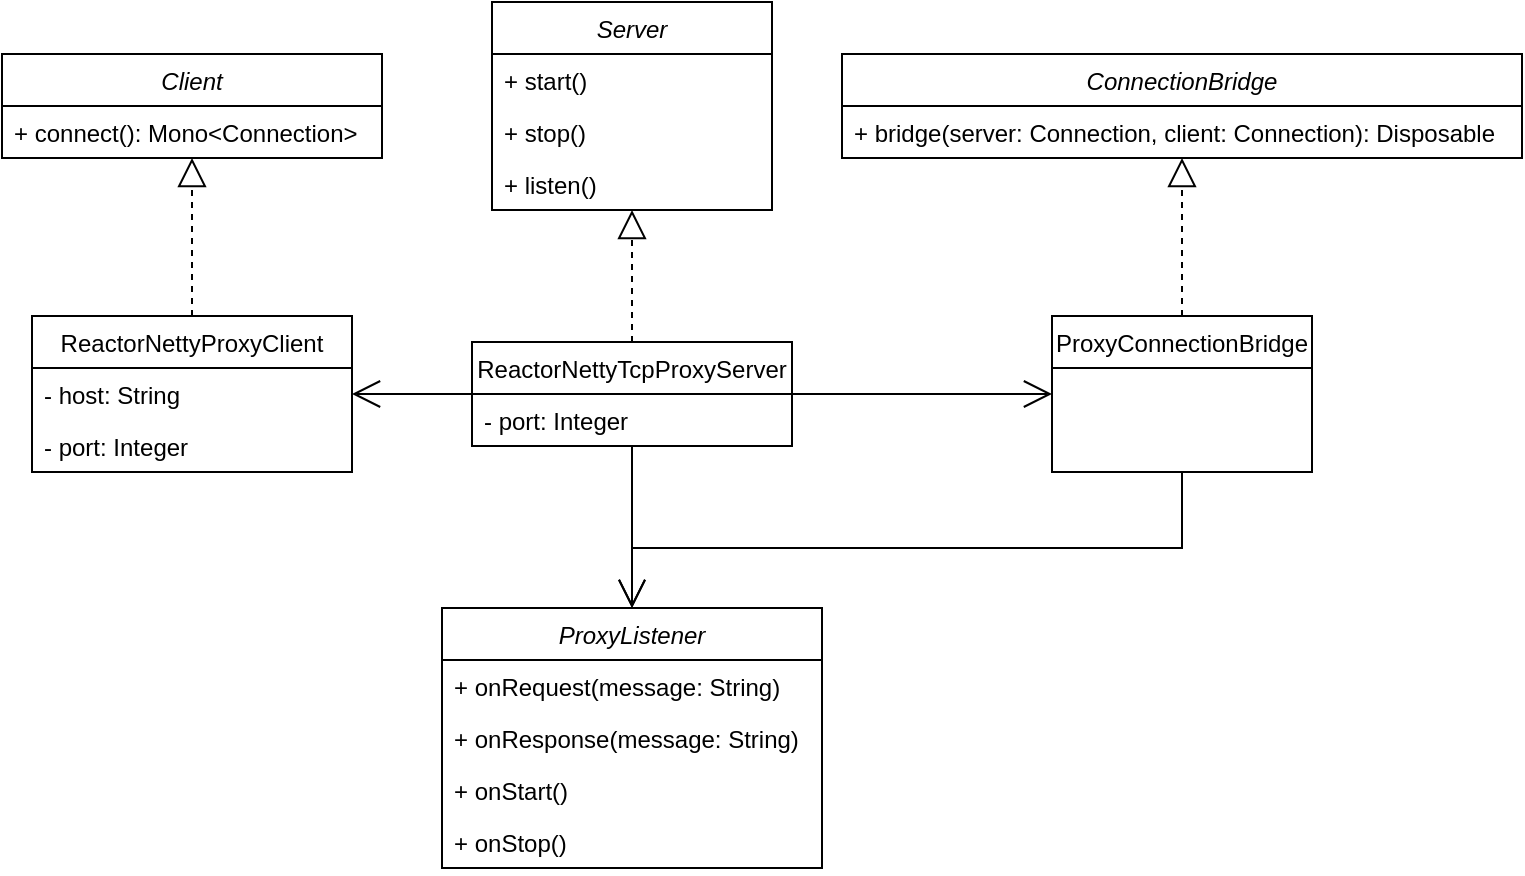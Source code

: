 <mxfile version="21.0.2" type="device"><diagram id="HoJDLB2j0OTBAac1xST1" name="Page-1"><mxGraphModel dx="1434" dy="796" grid="1" gridSize="10" guides="1" tooltips="1" connect="1" arrows="1" fold="1" page="1" pageScale="1" pageWidth="850" pageHeight="1100" math="0" shadow="0"><root><mxCell id="0"/><mxCell id="1" parent="0"/><mxCell id="egUQzVDGQwFARE-wN03t-1" value="Server" style="swimlane;fontStyle=2;childLayout=stackLayout;horizontal=1;startSize=26;fillColor=none;horizontalStack=0;resizeParent=1;resizeParentMax=0;resizeLast=0;collapsible=1;marginBottom=0;" parent="1" vertex="1"><mxGeometry x="285" y="200" width="140" height="104" as="geometry"/></mxCell><mxCell id="egUQzVDGQwFARE-wN03t-2" value="+ start()" style="text;strokeColor=none;fillColor=none;align=left;verticalAlign=top;spacingLeft=4;spacingRight=4;overflow=hidden;rotatable=0;points=[[0,0.5],[1,0.5]];portConstraint=eastwest;" parent="egUQzVDGQwFARE-wN03t-1" vertex="1"><mxGeometry y="26" width="140" height="26" as="geometry"/></mxCell><mxCell id="egUQzVDGQwFARE-wN03t-3" value="+ stop()" style="text;strokeColor=none;fillColor=none;align=left;verticalAlign=top;spacingLeft=4;spacingRight=4;overflow=hidden;rotatable=0;points=[[0,0.5],[1,0.5]];portConstraint=eastwest;" parent="egUQzVDGQwFARE-wN03t-1" vertex="1"><mxGeometry y="52" width="140" height="26" as="geometry"/></mxCell><mxCell id="egUQzVDGQwFARE-wN03t-41" value="+ listen()" style="text;strokeColor=none;fillColor=none;align=left;verticalAlign=top;spacingLeft=4;spacingRight=4;overflow=hidden;rotatable=0;points=[[0,0.5],[1,0.5]];portConstraint=eastwest;" parent="egUQzVDGQwFARE-wN03t-1" vertex="1"><mxGeometry y="78" width="140" height="26" as="geometry"/></mxCell><mxCell id="egUQzVDGQwFARE-wN03t-6" value="ReactorNettyTcpProxyServer" style="swimlane;fontStyle=0;childLayout=stackLayout;horizontal=1;startSize=26;fillColor=none;horizontalStack=0;resizeParent=1;resizeParentMax=0;resizeLast=0;collapsible=1;marginBottom=0;" parent="1" vertex="1"><mxGeometry x="275" y="370" width="160" height="52" as="geometry"/></mxCell><mxCell id="egUQzVDGQwFARE-wN03t-34" value="- port: Integer" style="text;strokeColor=none;fillColor=none;align=left;verticalAlign=top;spacingLeft=4;spacingRight=4;overflow=hidden;rotatable=0;points=[[0,0.5],[1,0.5]];portConstraint=eastwest;" parent="egUQzVDGQwFARE-wN03t-6" vertex="1"><mxGeometry y="26" width="160" height="26" as="geometry"/></mxCell><mxCell id="egUQzVDGQwFARE-wN03t-10" value="" style="endArrow=block;dashed=1;endFill=0;endSize=12;html=1;rounded=0;exitX=0.5;exitY=0;exitDx=0;exitDy=0;entryX=0.5;entryY=1;entryDx=0;entryDy=0;" parent="1" source="egUQzVDGQwFARE-wN03t-6" target="egUQzVDGQwFARE-wN03t-1" edge="1"><mxGeometry width="160" relative="1" as="geometry"><mxPoint x="535" y="263" as="sourcePoint"/><mxPoint x="355" y="303" as="targetPoint"/></mxGeometry></mxCell><mxCell id="egUQzVDGQwFARE-wN03t-11" value="ProxyConnectionBridge" style="swimlane;fontStyle=0;childLayout=stackLayout;horizontal=1;startSize=26;fillColor=none;horizontalStack=0;resizeParent=1;resizeParentMax=0;resizeLast=0;collapsible=1;marginBottom=0;" parent="1" vertex="1"><mxGeometry x="565" y="357" width="130" height="78" as="geometry"/></mxCell><mxCell id="egUQzVDGQwFARE-wN03t-12" value="" style="endArrow=open;endFill=1;endSize=12;html=1;rounded=0;exitX=1;exitY=0.5;exitDx=0;exitDy=0;entryX=0;entryY=0.5;entryDx=0;entryDy=0;" parent="1" source="egUQzVDGQwFARE-wN03t-6" target="egUQzVDGQwFARE-wN03t-11" edge="1"><mxGeometry width="160" relative="1" as="geometry"><mxPoint x="535" y="263" as="sourcePoint"/><mxPoint x="515" y="402" as="targetPoint"/></mxGeometry></mxCell><mxCell id="egUQzVDGQwFARE-wN03t-13" value="ConnectionBridge" style="swimlane;fontStyle=2;childLayout=stackLayout;horizontal=1;startSize=26;fillColor=none;horizontalStack=0;resizeParent=1;resizeParentMax=0;resizeLast=0;collapsible=1;marginBottom=0;" parent="1" vertex="1"><mxGeometry x="460" y="226" width="340" height="52" as="geometry"/></mxCell><mxCell id="egUQzVDGQwFARE-wN03t-14" value="+ bridge(server: Connection, client: Connection): Disposable" style="text;strokeColor=none;fillColor=none;align=left;verticalAlign=top;spacingLeft=4;spacingRight=4;overflow=hidden;rotatable=0;points=[[0,0.5],[1,0.5]];portConstraint=eastwest;" parent="egUQzVDGQwFARE-wN03t-13" vertex="1"><mxGeometry y="26" width="340" height="26" as="geometry"/></mxCell><mxCell id="egUQzVDGQwFARE-wN03t-28" value="ProxyListener" style="swimlane;fontStyle=2;childLayout=stackLayout;horizontal=1;startSize=26;fillColor=none;horizontalStack=0;resizeParent=1;resizeParentMax=0;resizeLast=0;collapsible=1;marginBottom=0;" parent="1" vertex="1"><mxGeometry x="260" y="503" width="190" height="130" as="geometry"/></mxCell><mxCell id="egUQzVDGQwFARE-wN03t-31" value="+ onRequest(message: String)" style="text;strokeColor=none;fillColor=none;align=left;verticalAlign=top;spacingLeft=4;spacingRight=4;overflow=hidden;rotatable=0;points=[[0,0.5],[1,0.5]];portConstraint=eastwest;" parent="egUQzVDGQwFARE-wN03t-28" vertex="1"><mxGeometry y="26" width="190" height="26" as="geometry"/></mxCell><mxCell id="egUQzVDGQwFARE-wN03t-32" value="+ onResponse(message: String)" style="text;strokeColor=none;fillColor=none;align=left;verticalAlign=top;spacingLeft=4;spacingRight=4;overflow=hidden;rotatable=0;points=[[0,0.5],[1,0.5]];portConstraint=eastwest;" parent="egUQzVDGQwFARE-wN03t-28" vertex="1"><mxGeometry y="52" width="190" height="26" as="geometry"/></mxCell><mxCell id="egUQzVDGQwFARE-wN03t-29" value="+ onStart()" style="text;strokeColor=none;fillColor=none;align=left;verticalAlign=top;spacingLeft=4;spacingRight=4;overflow=hidden;rotatable=0;points=[[0,0.5],[1,0.5]];portConstraint=eastwest;" parent="egUQzVDGQwFARE-wN03t-28" vertex="1"><mxGeometry y="78" width="190" height="26" as="geometry"/></mxCell><mxCell id="egUQzVDGQwFARE-wN03t-30" value="+ onStop()" style="text;strokeColor=none;fillColor=none;align=left;verticalAlign=top;spacingLeft=4;spacingRight=4;overflow=hidden;rotatable=0;points=[[0,0.5],[1,0.5]];portConstraint=eastwest;" parent="egUQzVDGQwFARE-wN03t-28" vertex="1"><mxGeometry y="104" width="190" height="26" as="geometry"/></mxCell><mxCell id="egUQzVDGQwFARE-wN03t-37" value="" style="endArrow=open;endFill=1;endSize=12;html=1;rounded=0;entryX=0.5;entryY=0;entryDx=0;entryDy=0;exitX=0.5;exitY=1;exitDx=0;exitDy=0;edgeStyle=orthogonalEdgeStyle;" parent="1" source="egUQzVDGQwFARE-wN03t-6" target="egUQzVDGQwFARE-wN03t-28" edge="1"><mxGeometry width="160" relative="1" as="geometry"><mxPoint x="265" y="463" as="sourcePoint"/><mxPoint x="365" y="643" as="targetPoint"/><Array as="points"><mxPoint x="355" y="483"/><mxPoint x="355" y="483"/></Array></mxGeometry></mxCell><mxCell id="egUQzVDGQwFARE-wN03t-44" value="" style="endArrow=open;endSize=12;html=1;rounded=0;entryX=0.5;entryY=0;entryDx=0;entryDy=0;edgeStyle=orthogonalEdgeStyle;exitX=0.5;exitY=1;exitDx=0;exitDy=0;" parent="1" source="egUQzVDGQwFARE-wN03t-11" target="egUQzVDGQwFARE-wN03t-28" edge="1"><mxGeometry width="160" relative="1" as="geometry"><mxPoint x="665" y="441" as="sourcePoint"/><mxPoint x="755" y="503" as="targetPoint"/><Array as="points"><mxPoint x="630" y="473"/><mxPoint x="355" y="473"/></Array></mxGeometry></mxCell><mxCell id="egUQzVDGQwFARE-wN03t-56" value="" style="endArrow=block;dashed=1;endFill=0;endSize=12;html=1;rounded=0;jumpStyle=arc;exitX=0.5;exitY=0;exitDx=0;exitDy=0;entryX=0.5;entryY=1;entryDx=0;entryDy=0;" parent="1" source="egUQzVDGQwFARE-wN03t-11" target="egUQzVDGQwFARE-wN03t-13" edge="1"><mxGeometry width="160" relative="1" as="geometry"><mxPoint x="495" y="373" as="sourcePoint"/><mxPoint x="670" y="293" as="targetPoint"/></mxGeometry></mxCell><mxCell id="q7mHhS3crgvO0fNsVQ8P-1" value="Client" style="swimlane;fontStyle=2;childLayout=stackLayout;horizontal=1;startSize=26;fillColor=none;horizontalStack=0;resizeParent=1;resizeParentMax=0;resizeLast=0;collapsible=1;marginBottom=0;" parent="1" vertex="1"><mxGeometry x="40" y="226" width="190" height="52" as="geometry"/></mxCell><mxCell id="q7mHhS3crgvO0fNsVQ8P-2" value="+ connect(): Mono&lt;Connection&gt;" style="text;strokeColor=none;fillColor=none;align=left;verticalAlign=top;spacingLeft=4;spacingRight=4;overflow=hidden;rotatable=0;points=[[0,0.5],[1,0.5]];portConstraint=eastwest;" parent="q7mHhS3crgvO0fNsVQ8P-1" vertex="1"><mxGeometry y="26" width="190" height="26" as="geometry"/></mxCell><mxCell id="q7mHhS3crgvO0fNsVQ8P-5" value="ReactorNettyProxyClient" style="swimlane;fontStyle=0;childLayout=stackLayout;horizontal=1;startSize=26;fillColor=none;horizontalStack=0;resizeParent=1;resizeParentMax=0;resizeLast=0;collapsible=1;marginBottom=0;" parent="1" vertex="1"><mxGeometry x="55" y="357" width="160" height="78" as="geometry"/></mxCell><mxCell id="q7mHhS3crgvO0fNsVQ8P-8" value="- host: String" style="text;strokeColor=none;fillColor=none;align=left;verticalAlign=top;spacingLeft=4;spacingRight=4;overflow=hidden;rotatable=0;points=[[0,0.5],[1,0.5]];portConstraint=eastwest;" parent="q7mHhS3crgvO0fNsVQ8P-5" vertex="1"><mxGeometry y="26" width="160" height="26" as="geometry"/></mxCell><mxCell id="q7mHhS3crgvO0fNsVQ8P-7" value="- port: Integer" style="text;strokeColor=none;fillColor=none;align=left;verticalAlign=top;spacingLeft=4;spacingRight=4;overflow=hidden;rotatable=0;points=[[0,0.5],[1,0.5]];portConstraint=eastwest;" parent="q7mHhS3crgvO0fNsVQ8P-5" vertex="1"><mxGeometry y="52" width="160" height="26" as="geometry"/></mxCell><mxCell id="q7mHhS3crgvO0fNsVQ8P-9" value="" style="endArrow=block;dashed=1;endFill=0;endSize=12;html=1;rounded=0;exitX=0.5;exitY=0;exitDx=0;exitDy=0;entryX=0.5;entryY=1;entryDx=0;entryDy=0;" parent="1" source="q7mHhS3crgvO0fNsVQ8P-5" target="q7mHhS3crgvO0fNsVQ8P-1" edge="1"><mxGeometry width="160" relative="1" as="geometry"><mxPoint x="365" y="360" as="sourcePoint"/><mxPoint x="365" y="314" as="targetPoint"/></mxGeometry></mxCell><mxCell id="q7mHhS3crgvO0fNsVQ8P-10" value="" style="endArrow=open;endFill=1;endSize=12;html=1;rounded=0;exitX=0;exitY=0.5;exitDx=0;exitDy=0;entryX=1;entryY=0.5;entryDx=0;entryDy=0;" parent="1" source="egUQzVDGQwFARE-wN03t-6" target="q7mHhS3crgvO0fNsVQ8P-5" edge="1"><mxGeometry width="160" relative="1" as="geometry"><mxPoint x="445" y="412" as="sourcePoint"/><mxPoint x="240" y="420" as="targetPoint"/></mxGeometry></mxCell></root></mxGraphModel></diagram></mxfile>